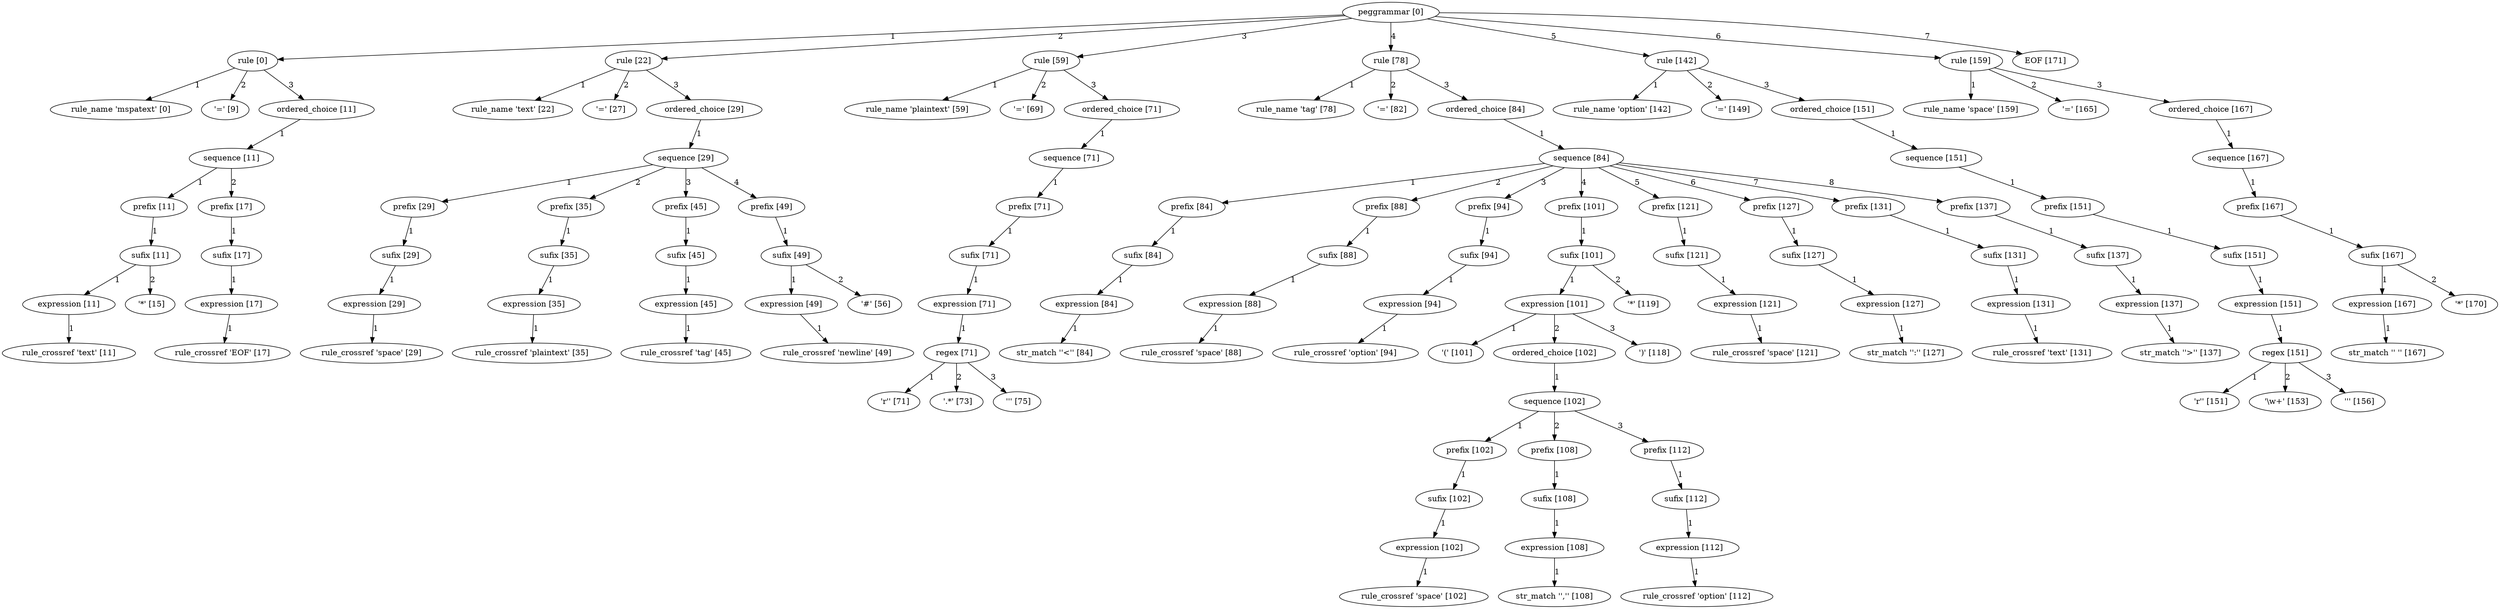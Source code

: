 digraph arpeggio_graph {
1520492989568 [label="peggrammar [0]"];
1520492989568->1520492978520 [label="1"]

1520492978520 [label="rule [0]"];
1520492978520->1520492570688 [label="1"]

1520492570688 [label="rule_name 'mspatext' [0]"];
1520492978520->1520492570808 [label="2"]

1520492570808 [label=" '=' [9]"];
1520492978520->1520492978384 [label="3"]

1520492978384 [label="ordered_choice [11]"];
1520492978384->1520492978248 [label="1"]

1520492978248 [label="sequence [11]"];
1520492978248->1520492850848 [label="1"]

1520492850848 [label="prefix [11]"];
1520492850848->1520492850712 [label="1"]

1520492850712 [label="sufix [11]"];
1520492850712->1520459170544 [label="1"]

1520459170544 [label="expression [11]"];
1520459170544->1520492571048 [label="1"]

1520492571048 [label="rule_crossref 'text' [11]"];
1520492850712->1520492571168 [label="2"]

1520492571168 [label=" '*' [15]"];
1520492978248->1520492924712 [label="2"]

1520492924712 [label="prefix [17]"];
1520492924712->1520492924576 [label="1"]

1520492924576 [label="sufix [17]"];
1520492924576->1520492850984 [label="1"]

1520492850984 [label="expression [17]"];
1520492850984->1520492571408 [label="1"]

1520492571408 [label="rule_crossref 'EOF' [17]"];
1520492989568->1520492980560 [label="2"]

1520492980560 [label="rule [22]"];
1520492980560->1520492571888 [label="1"]

1520492571888 [label="rule_name 'text' [22]"];
1520492980560->1520492572008 [label="2"]

1520492572008 [label=" '=' [27]"];
1520492980560->1520492980424 [label="3"]

1520492980424 [label="ordered_choice [29]"];
1520492980424->1520492980288 [label="1"]

1520492980288 [label="sequence [29]"];
1520492980288->1520492978928 [label="1"]

1520492978928 [label="prefix [29]"];
1520492978928->1520492978792 [label="1"]

1520492978792 [label="sufix [29]"];
1520492978792->1520492978656 [label="1"]

1520492978656 [label="expression [29]"];
1520492978656->1520492571528 [label="1"]

1520492571528 [label="rule_crossref 'space' [29]"];
1520492980288->1520492979336 [label="2"]

1520492979336 [label="prefix [35]"];
1520492979336->1520492979200 [label="1"]

1520492979200 [label="sufix [35]"];
1520492979200->1520492979064 [label="1"]

1520492979064 [label="expression [35]"];
1520492979064->1520492572248 [label="1"]

1520492572248 [label="rule_crossref 'plaintext' [35]"];
1520492980288->1520492979744 [label="3"]

1520492979744 [label="prefix [45]"];
1520492979744->1520492979608 [label="1"]

1520492979608 [label="sufix [45]"];
1520492979608->1520492979472 [label="1"]

1520492979472 [label="expression [45]"];
1520492979472->1520492572488 [label="1"]

1520492572488 [label="rule_crossref 'tag' [45]"];
1520492980288->1520492980152 [label="4"]

1520492980152 [label="prefix [49]"];
1520492980152->1520492980016 [label="1"]

1520492980016 [label="sufix [49]"];
1520492980016->1520492979880 [label="1"]

1520492979880 [label="expression [49]"];
1520492979880->1520492953792 [label="1"]

1520492953792 [label="rule_crossref 'newline' [49]"];
1520492980016->1520492953912 [label="2"]

1520492953912 [label=" '#' [56]"];
1520492989568->1520492981512 [label="3"]

1520492981512 [label="rule [59]"];
1520492981512->1520492954392 [label="1"]

1520492954392 [label="rule_name 'plaintext' [59]"];
1520492981512->1520492954512 [label="2"]

1520492954512 [label=" '=' [69]"];
1520492981512->1520492981376 [label="3"]

1520492981376 [label="ordered_choice [71]"];
1520492981376->1520492981240 [label="1"]

1520492981240 [label="sequence [71]"];
1520492981240->1520492981104 [label="1"]

1520492981104 [label="prefix [71]"];
1520492981104->1520492980968 [label="1"]

1520492980968 [label="sufix [71]"];
1520492980968->1520492980832 [label="1"]

1520492980832 [label="expression [71]"];
1520492980832->1520492980696 [label="1"]

1520492980696 [label="regex [71]"];
1520492980696->1520492954152 [label="1"]

1520492954152 [label=" 'r'' [71]"];
1520492980696->1520492954032 [label="2"]

1520492954032 [label=" '.*' [73]"];
1520492980696->1520492954632 [label="3"]

1520492954632 [label=" ''' [75]"];
1520492989568->1520492987528 [label="4"]

1520492987528 [label="rule [78]"];
1520492987528->1520492955112 [label="1"]

1520492955112 [label="rule_name 'tag' [78]"];
1520492987528->1520492955232 [label="2"]

1520492955232 [label=" '=' [82]"];
1520492987528->1520492987392 [label="3"]

1520492987392 [label="ordered_choice [84]"];
1520492987392->1520492987256 [label="1"]

1520492987256 [label="sequence [84]"];
1520492987256->1520492982056 [label="1"]

1520492982056 [label="prefix [84]"];
1520492982056->1520492981920 [label="1"]

1520492981920 [label="sufix [84]"];
1520492981920->1520492981784 [label="1"]

1520492981784 [label="expression [84]"];
1520492981784->1520492954872 [label="1"]

1520492954872 [label="str_match ''<'' [84]"];
1520492987256->1520492974424 [label="2"]

1520492974424 [label="prefix [88]"];
1520492974424->1520492974288 [label="1"]

1520492974288 [label="sufix [88]"];
1520492974288->1520492974152 [label="1"]

1520492974152 [label="expression [88]"];
1520492974152->1520492955352 [label="1"]

1520492955352 [label="rule_crossref 'space' [88]"];
1520492987256->1520492974832 [label="3"]

1520492974832 [label="prefix [94]"];
1520492974832->1520492974696 [label="1"]

1520492974696 [label="sufix [94]"];
1520492974696->1520492974560 [label="1"]

1520492974560 [label="expression [94]"];
1520492974560->1520492955592 [label="1"]

1520492955592 [label="rule_crossref 'option' [94]"];
1520492987256->1520492976872 [label="4"]

1520492976872 [label="prefix [101]"];
1520492976872->1520492976736 [label="1"]

1520492976736 [label="sufix [101]"];
1520492976736->1520492976328 [label="1"]

1520492976328 [label="expression [101]"];
1520492976328->1520492955712 [label="1"]

1520492955712 [label=" '(' [101]"];
1520492976328->1520492976600 [label="2"]

1520492976600 [label="ordered_choice [102]"];
1520492976600->1520492976464 [label="1"]

1520492976464 [label="sequence [102]"];
1520492976464->1520492975240 [label="1"]

1520492975240 [label="prefix [102]"];
1520492975240->1520492975104 [label="1"]

1520492975104 [label="sufix [102]"];
1520492975104->1520492974968 [label="1"]

1520492974968 [label="expression [102]"];
1520492974968->1520492955952 [label="1"]

1520492955952 [label="rule_crossref 'space' [102]"];
1520492976464->1520492975784 [label="2"]

1520492975784 [label="prefix [108]"];
1520492975784->1520492975648 [label="1"]

1520492975648 [label="sufix [108]"];
1520492975648->1520492975376 [label="1"]

1520492975376 [label="expression [108]"];
1520492975376->1520492956072 [label="1"]

1520492956072 [label="str_match '','' [108]"];
1520492976464->1520492976192 [label="3"]

1520492976192 [label="prefix [112]"];
1520492976192->1520492976056 [label="1"]

1520492976056 [label="sufix [112]"];
1520492976056->1520492975920 [label="1"]

1520492975920 [label="expression [112]"];
1520492975920->1520492956312 [label="1"]

1520492956312 [label="rule_crossref 'option' [112]"];
1520492976328->1520492956432 [label="3"]

1520492956432 [label=" ')' [118]"];
1520492976736->1520492956552 [label="2"]

1520492956552 [label=" '*' [119]"];
1520492987256->1520492977280 [label="5"]

1520492977280 [label="prefix [121]"];
1520492977280->1520492977144 [label="1"]

1520492977144 [label="sufix [121]"];
1520492977144->1520492977008 [label="1"]

1520492977008 [label="expression [121]"];
1520492977008->1520492956792 [label="1"]

1520492956792 [label="rule_crossref 'space' [121]"];
1520492987256->1520492977824 [label="6"]

1520492977824 [label="prefix [127]"];
1520492977824->1520492977688 [label="1"]

1520492977688 [label="sufix [127]"];
1520492977688->1520492977416 [label="1"]

1520492977416 [label="expression [127]"];
1520492977416->1520492956912 [label="1"]

1520492956912 [label="str_match '':'' [127]"];
1520492987256->1520492986576 [label="7"]

1520492986576 [label="prefix [131]"];
1520492986576->1520492986440 [label="1"]

1520492986440 [label="sufix [131]"];
1520492986440->1520492977960 [label="1"]

1520492977960 [label="expression [131]"];
1520492977960->1520492957152 [label="1"]

1520492957152 [label="rule_crossref 'text' [131]"];
1520492987256->1520492987120 [label="8"]

1520492987120 [label="prefix [137]"];
1520492987120->1520492986984 [label="1"]

1520492986984 [label="sufix [137]"];
1520492986984->1520492986712 [label="1"]

1520492986712 [label="expression [137]"];
1520492986712->1520492957272 [label="1"]

1520492957272 [label="str_match ''>'' [137]"];
1520492989568->1520492988480 [label="5"]

1520492988480 [label="rule [142]"];
1520492988480->1520492994752 [label="1"]

1520492994752 [label="rule_name 'option' [142]"];
1520492988480->1520492994872 [label="2"]

1520492994872 [label=" '=' [149]"];
1520492988480->1520492988344 [label="3"]

1520492988344 [label="ordered_choice [151]"];
1520492988344->1520492988208 [label="1"]

1520492988208 [label="sequence [151]"];
1520492988208->1520492988072 [label="1"]

1520492988072 [label="prefix [151]"];
1520492988072->1520492987936 [label="1"]

1520492987936 [label="sufix [151]"];
1520492987936->1520492987800 [label="1"]

1520492987800 [label="expression [151]"];
1520492987800->1520492987664 [label="1"]

1520492987664 [label="regex [151]"];
1520492987664->1520492957512 [label="1"]

1520492957512 [label=" 'r'' [151]"];
1520492987664->1520492957392 [label="2"]

1520492957392 [label=" '\\w+' [153]"];
1520492987664->1520492994992 [label="3"]

1520492994992 [label=" ''' [156]"];
1520492989568->1520492989432 [label="6"]

1520492989432 [label="rule [159]"];
1520492989432->1520492995472 [label="1"]

1520492995472 [label="rule_name 'space' [159]"];
1520492989432->1520492995592 [label="2"]

1520492995592 [label=" '=' [165]"];
1520492989432->1520492989296 [label="3"]

1520492989296 [label="ordered_choice [167]"];
1520492989296->1520492989160 [label="1"]

1520492989160 [label="sequence [167]"];
1520492989160->1520492989024 [label="1"]

1520492989024 [label="prefix [167]"];
1520492989024->1520492988888 [label="1"]

1520492988888 [label="sufix [167]"];
1520492988888->1520492988752 [label="1"]

1520492988752 [label="expression [167]"];
1520492988752->1520492995232 [label="1"]

1520492995232 [label="str_match '' '' [167]"];
1520492988888->1520492995112 [label="2"]

1520492995112 [label=" '*' [170]"];
1520492989568->1520492995712 [label="7"]

1520492995712 [label="EOF [171]"];
}